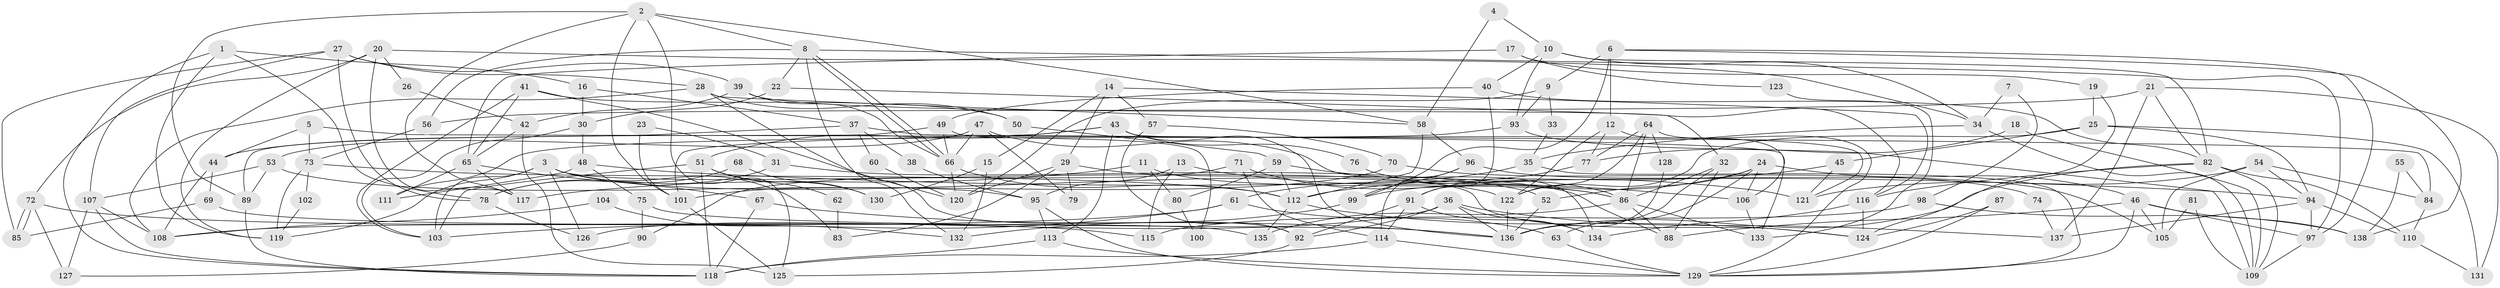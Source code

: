 // coarse degree distribution, {9: 0.03125, 8: 0.07291666666666667, 4: 0.21875, 5: 0.14583333333333334, 3: 0.1875, 10: 0.020833333333333332, 6: 0.125, 7: 0.07291666666666667, 2: 0.125}
// Generated by graph-tools (version 1.1) at 2025/52/02/27/25 19:52:03]
// undirected, 138 vertices, 276 edges
graph export_dot {
graph [start="1"]
  node [color=gray90,style=filled];
  1;
  2;
  3;
  4;
  5;
  6;
  7;
  8;
  9;
  10;
  11;
  12;
  13;
  14;
  15;
  16;
  17;
  18;
  19;
  20;
  21;
  22;
  23;
  24;
  25;
  26;
  27;
  28;
  29;
  30;
  31;
  32;
  33;
  34;
  35;
  36;
  37;
  38;
  39;
  40;
  41;
  42;
  43;
  44;
  45;
  46;
  47;
  48;
  49;
  50;
  51;
  52;
  53;
  54;
  55;
  56;
  57;
  58;
  59;
  60;
  61;
  62;
  63;
  64;
  65;
  66;
  67;
  68;
  69;
  70;
  71;
  72;
  73;
  74;
  75;
  76;
  77;
  78;
  79;
  80;
  81;
  82;
  83;
  84;
  85;
  86;
  87;
  88;
  89;
  90;
  91;
  92;
  93;
  94;
  95;
  96;
  97;
  98;
  99;
  100;
  101;
  102;
  103;
  104;
  105;
  106;
  107;
  108;
  109;
  110;
  111;
  112;
  113;
  114;
  115;
  116;
  117;
  118;
  119;
  120;
  121;
  122;
  123;
  124;
  125;
  126;
  127;
  128;
  129;
  130;
  131;
  132;
  133;
  134;
  135;
  136;
  137;
  138;
  1 -- 78;
  1 -- 118;
  1 -- 16;
  1 -- 119;
  2 -- 89;
  2 -- 101;
  2 -- 8;
  2 -- 58;
  2 -- 117;
  2 -- 125;
  3 -- 119;
  3 -- 103;
  3 -- 83;
  3 -- 122;
  3 -- 124;
  3 -- 126;
  4 -- 10;
  4 -- 58;
  5 -- 73;
  5 -- 84;
  5 -- 44;
  6 -- 97;
  6 -- 12;
  6 -- 9;
  6 -- 99;
  6 -- 138;
  7 -- 34;
  7 -- 98;
  8 -- 66;
  8 -- 66;
  8 -- 22;
  8 -- 56;
  8 -- 97;
  8 -- 132;
  9 -- 93;
  9 -- 33;
  9 -- 120;
  10 -- 34;
  10 -- 40;
  10 -- 82;
  10 -- 93;
  11 -- 117;
  11 -- 86;
  11 -- 80;
  12 -- 106;
  12 -- 122;
  12 -- 77;
  13 -- 121;
  13 -- 95;
  13 -- 115;
  14 -- 29;
  14 -- 116;
  14 -- 15;
  14 -- 57;
  15 -- 132;
  15 -- 130;
  16 -- 30;
  16 -- 37;
  17 -- 19;
  17 -- 65;
  17 -- 123;
  18 -- 77;
  18 -- 109;
  19 -- 124;
  19 -- 25;
  20 -- 119;
  20 -- 117;
  20 -- 26;
  20 -- 34;
  20 -- 72;
  21 -- 82;
  21 -- 137;
  21 -- 56;
  21 -- 131;
  22 -- 32;
  22 -- 30;
  23 -- 31;
  23 -- 101;
  24 -- 99;
  24 -- 46;
  24 -- 52;
  24 -- 63;
  24 -- 106;
  25 -- 131;
  25 -- 122;
  25 -- 45;
  25 -- 94;
  26 -- 42;
  27 -- 39;
  27 -- 107;
  27 -- 28;
  27 -- 78;
  27 -- 85;
  28 -- 50;
  28 -- 58;
  28 -- 92;
  28 -- 108;
  29 -- 88;
  29 -- 120;
  29 -- 79;
  29 -- 83;
  30 -- 48;
  30 -- 103;
  31 -- 52;
  31 -- 78;
  32 -- 86;
  32 -- 136;
  32 -- 88;
  33 -- 35;
  34 -- 35;
  34 -- 109;
  35 -- 61;
  35 -- 129;
  36 -- 136;
  36 -- 134;
  36 -- 92;
  36 -- 126;
  36 -- 137;
  37 -- 44;
  37 -- 38;
  37 -- 60;
  37 -- 133;
  38 -- 95;
  39 -- 66;
  39 -- 116;
  39 -- 42;
  40 -- 91;
  40 -- 49;
  40 -- 82;
  41 -- 120;
  41 -- 65;
  41 -- 50;
  41 -- 103;
  42 -- 125;
  42 -- 65;
  43 -- 136;
  43 -- 113;
  43 -- 51;
  43 -- 76;
  43 -- 101;
  43 -- 121;
  44 -- 108;
  44 -- 69;
  45 -- 112;
  45 -- 121;
  46 -- 97;
  46 -- 129;
  46 -- 88;
  46 -- 105;
  46 -- 138;
  47 -- 134;
  47 -- 66;
  47 -- 53;
  47 -- 79;
  48 -- 94;
  48 -- 75;
  48 -- 111;
  49 -- 89;
  49 -- 66;
  49 -- 100;
  50 -- 59;
  51 -- 103;
  51 -- 62;
  51 -- 118;
  51 -- 130;
  52 -- 136;
  53 -- 95;
  53 -- 89;
  53 -- 107;
  54 -- 94;
  54 -- 121;
  54 -- 84;
  54 -- 105;
  55 -- 84;
  55 -- 138;
  56 -- 73;
  57 -- 92;
  57 -- 70;
  58 -- 96;
  58 -- 112;
  59 -- 112;
  59 -- 106;
  59 -- 80;
  60 -- 120;
  61 -- 108;
  61 -- 103;
  61 -- 63;
  62 -- 83;
  63 -- 129;
  64 -- 122;
  64 -- 129;
  64 -- 77;
  64 -- 86;
  64 -- 128;
  65 -- 111;
  65 -- 67;
  65 -- 117;
  66 -- 112;
  66 -- 120;
  67 -- 118;
  67 -- 136;
  68 -- 78;
  68 -- 130;
  69 -- 85;
  69 -- 135;
  70 -- 101;
  70 -- 74;
  71 -- 86;
  71 -- 114;
  71 -- 90;
  72 -- 85;
  72 -- 85;
  72 -- 115;
  72 -- 127;
  73 -- 112;
  73 -- 102;
  73 -- 119;
  74 -- 137;
  75 -- 136;
  75 -- 90;
  76 -- 86;
  77 -- 91;
  78 -- 126;
  80 -- 100;
  81 -- 109;
  81 -- 105;
  82 -- 109;
  82 -- 110;
  82 -- 116;
  82 -- 136;
  84 -- 110;
  86 -- 88;
  86 -- 133;
  86 -- 135;
  87 -- 129;
  87 -- 124;
  89 -- 118;
  90 -- 127;
  91 -- 92;
  91 -- 114;
  91 -- 134;
  92 -- 125;
  93 -- 109;
  93 -- 111;
  94 -- 97;
  94 -- 110;
  94 -- 137;
  95 -- 113;
  95 -- 129;
  96 -- 105;
  96 -- 99;
  96 -- 114;
  97 -- 109;
  98 -- 138;
  98 -- 115;
  99 -- 132;
  101 -- 125;
  102 -- 119;
  104 -- 132;
  104 -- 108;
  106 -- 133;
  107 -- 118;
  107 -- 108;
  107 -- 127;
  110 -- 131;
  112 -- 135;
  112 -- 124;
  113 -- 118;
  113 -- 129;
  114 -- 118;
  114 -- 129;
  116 -- 124;
  116 -- 134;
  122 -- 136;
  123 -- 133;
  128 -- 136;
}
